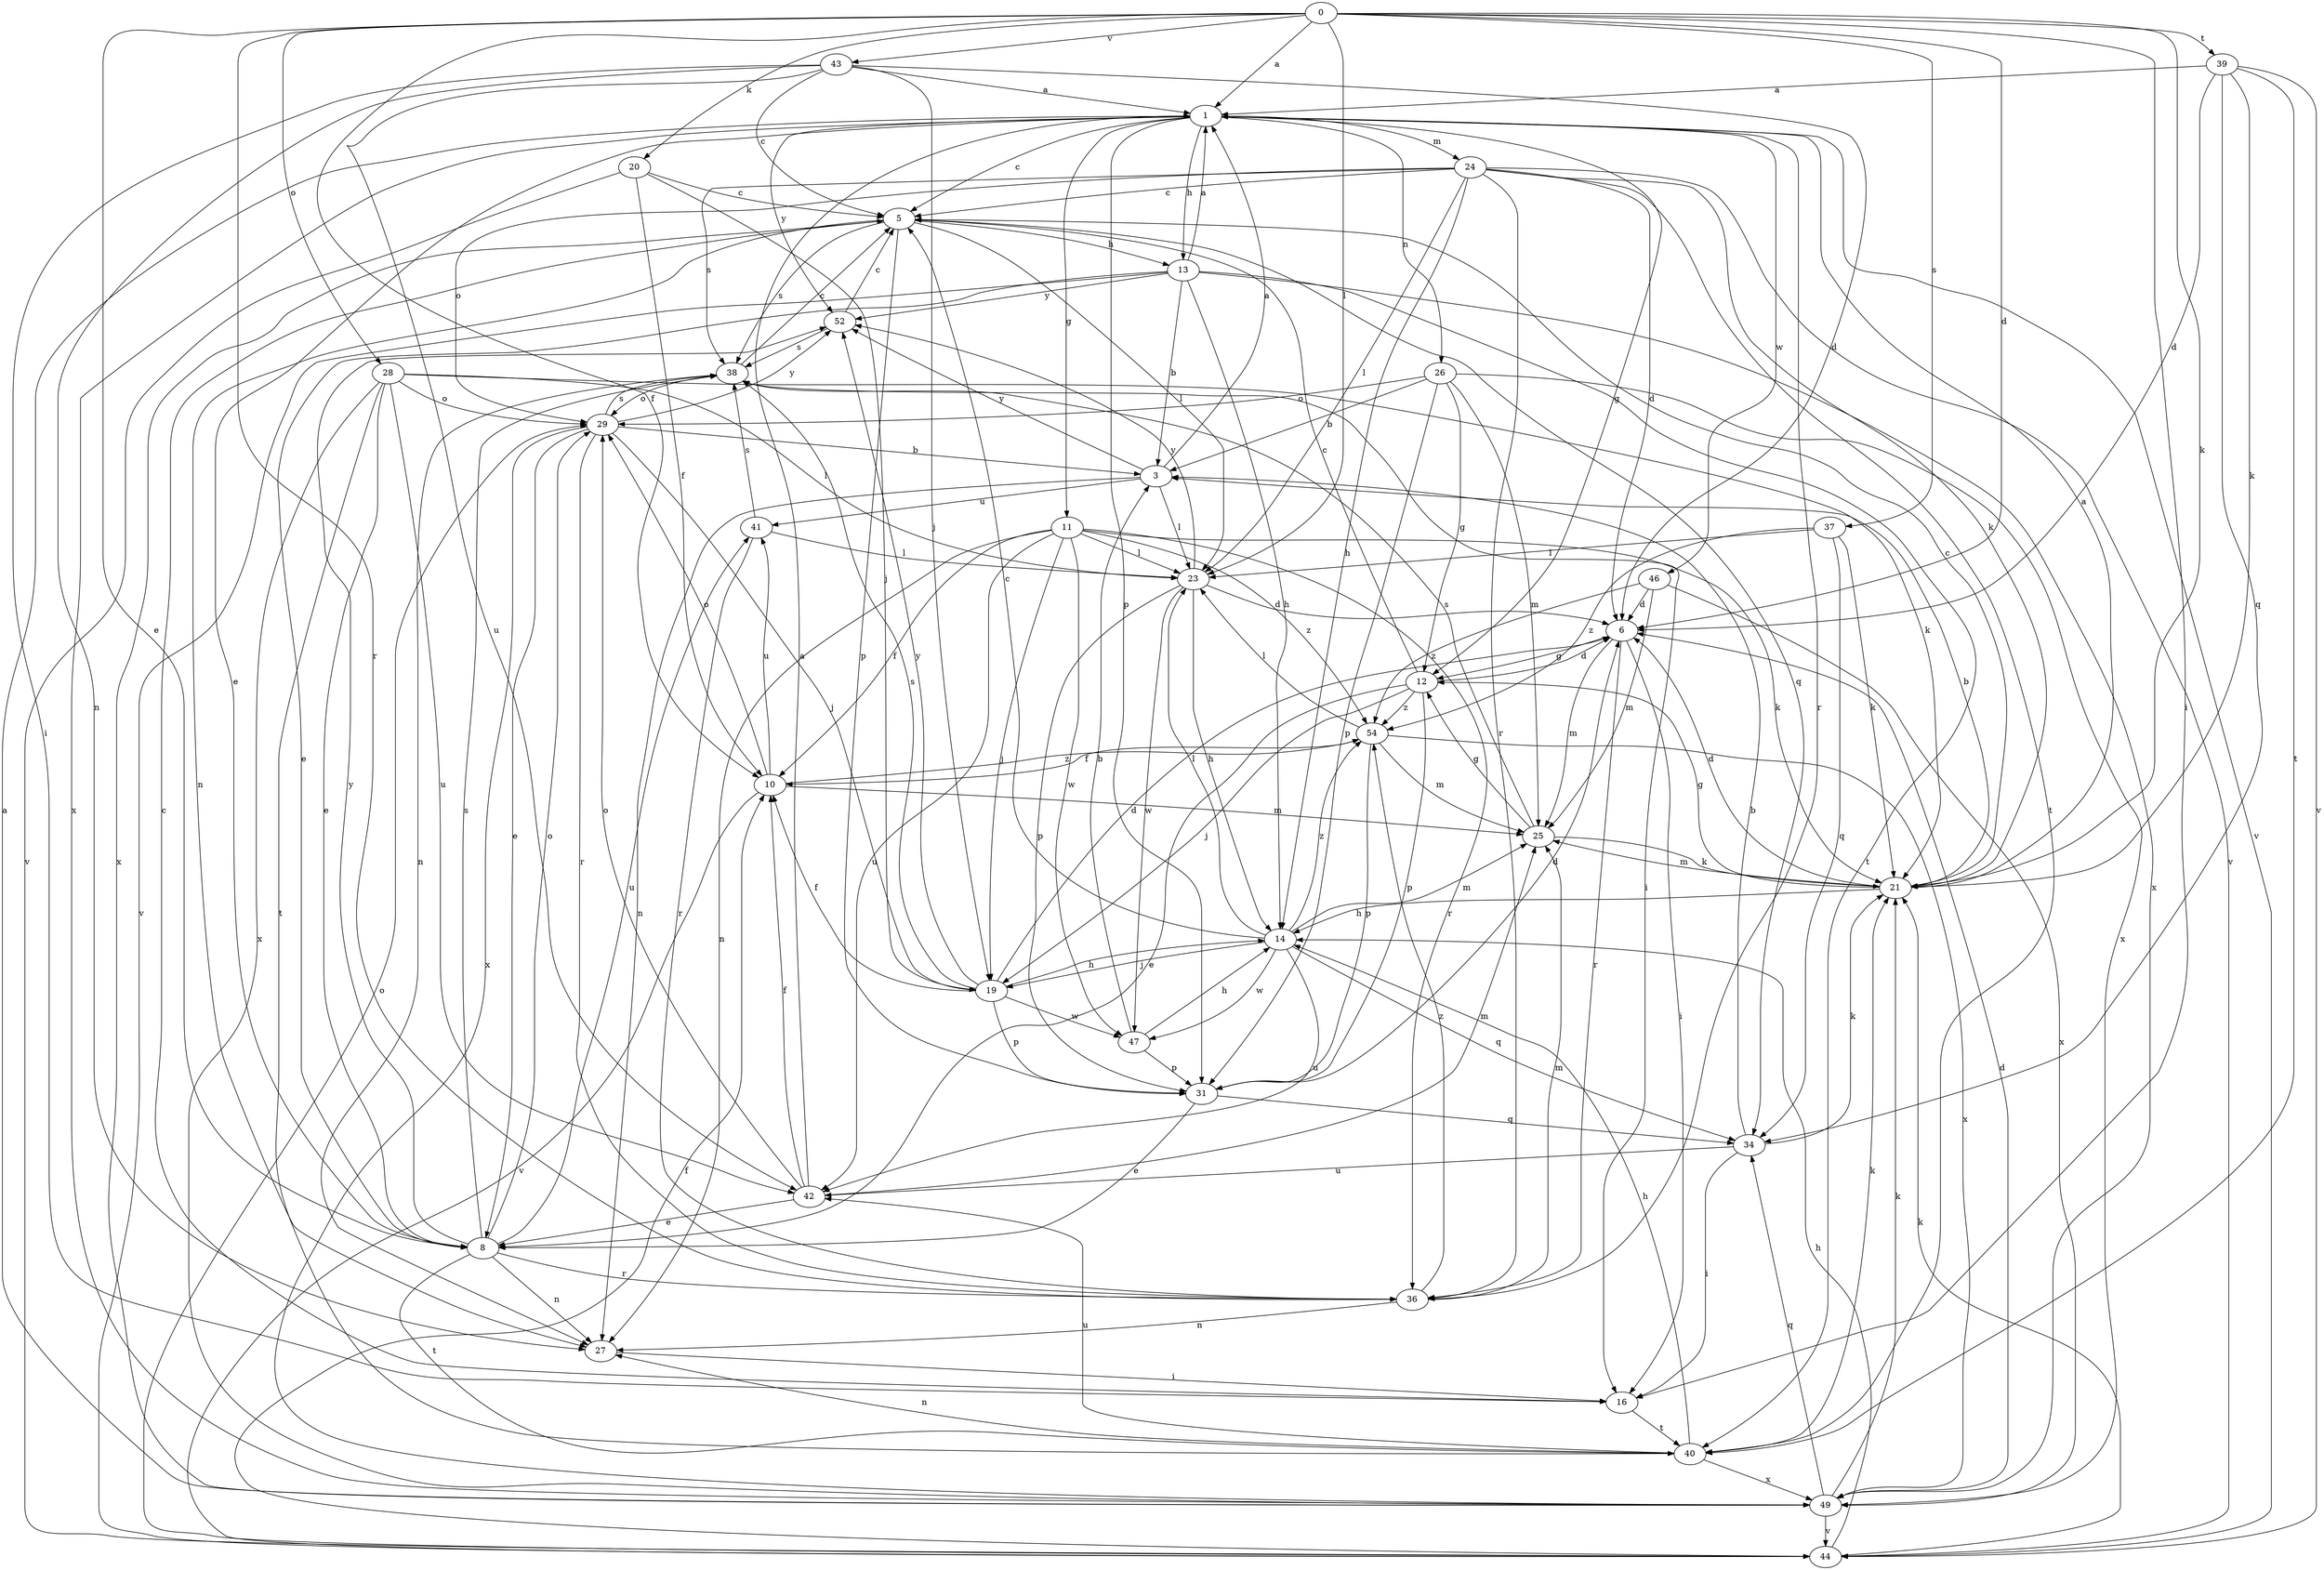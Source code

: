 strict digraph  {
0;
1;
3;
5;
6;
8;
10;
11;
12;
13;
14;
16;
19;
20;
21;
23;
24;
25;
26;
27;
28;
29;
31;
34;
36;
37;
38;
39;
40;
41;
42;
43;
44;
46;
47;
49;
52;
54;
0 -> 1  [label=a];
0 -> 6  [label=d];
0 -> 8  [label=e];
0 -> 10  [label=f];
0 -> 16  [label=i];
0 -> 20  [label=k];
0 -> 21  [label=k];
0 -> 23  [label=l];
0 -> 28  [label=o];
0 -> 36  [label=r];
0 -> 37  [label=s];
0 -> 39  [label=t];
0 -> 43  [label=v];
1 -> 5  [label=c];
1 -> 8  [label=e];
1 -> 11  [label=g];
1 -> 12  [label=g];
1 -> 13  [label=h];
1 -> 24  [label=m];
1 -> 26  [label=n];
1 -> 31  [label=p];
1 -> 36  [label=r];
1 -> 44  [label=v];
1 -> 46  [label=w];
1 -> 49  [label=x];
1 -> 52  [label=y];
3 -> 1  [label=a];
3 -> 23  [label=l];
3 -> 27  [label=n];
3 -> 41  [label=u];
3 -> 52  [label=y];
5 -> 13  [label=h];
5 -> 23  [label=l];
5 -> 27  [label=n];
5 -> 31  [label=p];
5 -> 34  [label=q];
5 -> 38  [label=s];
5 -> 49  [label=x];
6 -> 12  [label=g];
6 -> 16  [label=i];
6 -> 25  [label=m];
6 -> 36  [label=r];
8 -> 27  [label=n];
8 -> 29  [label=o];
8 -> 36  [label=r];
8 -> 38  [label=s];
8 -> 40  [label=t];
8 -> 41  [label=u];
8 -> 52  [label=y];
10 -> 25  [label=m];
10 -> 29  [label=o];
10 -> 41  [label=u];
10 -> 44  [label=v];
10 -> 54  [label=z];
11 -> 10  [label=f];
11 -> 19  [label=j];
11 -> 21  [label=k];
11 -> 23  [label=l];
11 -> 27  [label=n];
11 -> 36  [label=r];
11 -> 42  [label=u];
11 -> 47  [label=w];
11 -> 54  [label=z];
12 -> 5  [label=c];
12 -> 6  [label=d];
12 -> 8  [label=e];
12 -> 19  [label=j];
12 -> 31  [label=p];
12 -> 54  [label=z];
13 -> 1  [label=a];
13 -> 3  [label=b];
13 -> 8  [label=e];
13 -> 14  [label=h];
13 -> 40  [label=t];
13 -> 44  [label=v];
13 -> 49  [label=x];
13 -> 52  [label=y];
14 -> 5  [label=c];
14 -> 19  [label=j];
14 -> 23  [label=l];
14 -> 25  [label=m];
14 -> 34  [label=q];
14 -> 42  [label=u];
14 -> 47  [label=w];
14 -> 54  [label=z];
16 -> 5  [label=c];
16 -> 40  [label=t];
19 -> 6  [label=d];
19 -> 10  [label=f];
19 -> 14  [label=h];
19 -> 31  [label=p];
19 -> 38  [label=s];
19 -> 47  [label=w];
19 -> 52  [label=y];
20 -> 5  [label=c];
20 -> 10  [label=f];
20 -> 19  [label=j];
20 -> 44  [label=v];
21 -> 1  [label=a];
21 -> 3  [label=b];
21 -> 5  [label=c];
21 -> 6  [label=d];
21 -> 12  [label=g];
21 -> 14  [label=h];
21 -> 25  [label=m];
23 -> 6  [label=d];
23 -> 14  [label=h];
23 -> 31  [label=p];
23 -> 47  [label=w];
23 -> 52  [label=y];
24 -> 5  [label=c];
24 -> 6  [label=d];
24 -> 14  [label=h];
24 -> 21  [label=k];
24 -> 23  [label=l];
24 -> 29  [label=o];
24 -> 36  [label=r];
24 -> 38  [label=s];
24 -> 40  [label=t];
24 -> 44  [label=v];
25 -> 12  [label=g];
25 -> 21  [label=k];
25 -> 38  [label=s];
26 -> 3  [label=b];
26 -> 12  [label=g];
26 -> 25  [label=m];
26 -> 29  [label=o];
26 -> 31  [label=p];
26 -> 49  [label=x];
27 -> 16  [label=i];
28 -> 8  [label=e];
28 -> 21  [label=k];
28 -> 23  [label=l];
28 -> 29  [label=o];
28 -> 40  [label=t];
28 -> 42  [label=u];
28 -> 49  [label=x];
29 -> 3  [label=b];
29 -> 8  [label=e];
29 -> 19  [label=j];
29 -> 36  [label=r];
29 -> 38  [label=s];
29 -> 49  [label=x];
29 -> 52  [label=y];
31 -> 6  [label=d];
31 -> 8  [label=e];
31 -> 34  [label=q];
34 -> 3  [label=b];
34 -> 16  [label=i];
34 -> 21  [label=k];
34 -> 42  [label=u];
36 -> 25  [label=m];
36 -> 27  [label=n];
36 -> 54  [label=z];
37 -> 21  [label=k];
37 -> 23  [label=l];
37 -> 34  [label=q];
37 -> 54  [label=z];
38 -> 5  [label=c];
38 -> 16  [label=i];
38 -> 27  [label=n];
38 -> 29  [label=o];
39 -> 1  [label=a];
39 -> 6  [label=d];
39 -> 21  [label=k];
39 -> 34  [label=q];
39 -> 40  [label=t];
39 -> 44  [label=v];
40 -> 14  [label=h];
40 -> 21  [label=k];
40 -> 27  [label=n];
40 -> 42  [label=u];
40 -> 49  [label=x];
41 -> 23  [label=l];
41 -> 36  [label=r];
41 -> 38  [label=s];
42 -> 1  [label=a];
42 -> 8  [label=e];
42 -> 10  [label=f];
42 -> 25  [label=m];
42 -> 29  [label=o];
43 -> 1  [label=a];
43 -> 5  [label=c];
43 -> 6  [label=d];
43 -> 16  [label=i];
43 -> 19  [label=j];
43 -> 27  [label=n];
43 -> 42  [label=u];
44 -> 10  [label=f];
44 -> 14  [label=h];
44 -> 21  [label=k];
44 -> 29  [label=o];
46 -> 6  [label=d];
46 -> 25  [label=m];
46 -> 49  [label=x];
46 -> 54  [label=z];
47 -> 3  [label=b];
47 -> 14  [label=h];
47 -> 31  [label=p];
49 -> 1  [label=a];
49 -> 6  [label=d];
49 -> 21  [label=k];
49 -> 34  [label=q];
49 -> 44  [label=v];
52 -> 5  [label=c];
52 -> 38  [label=s];
54 -> 10  [label=f];
54 -> 23  [label=l];
54 -> 25  [label=m];
54 -> 31  [label=p];
54 -> 49  [label=x];
}
